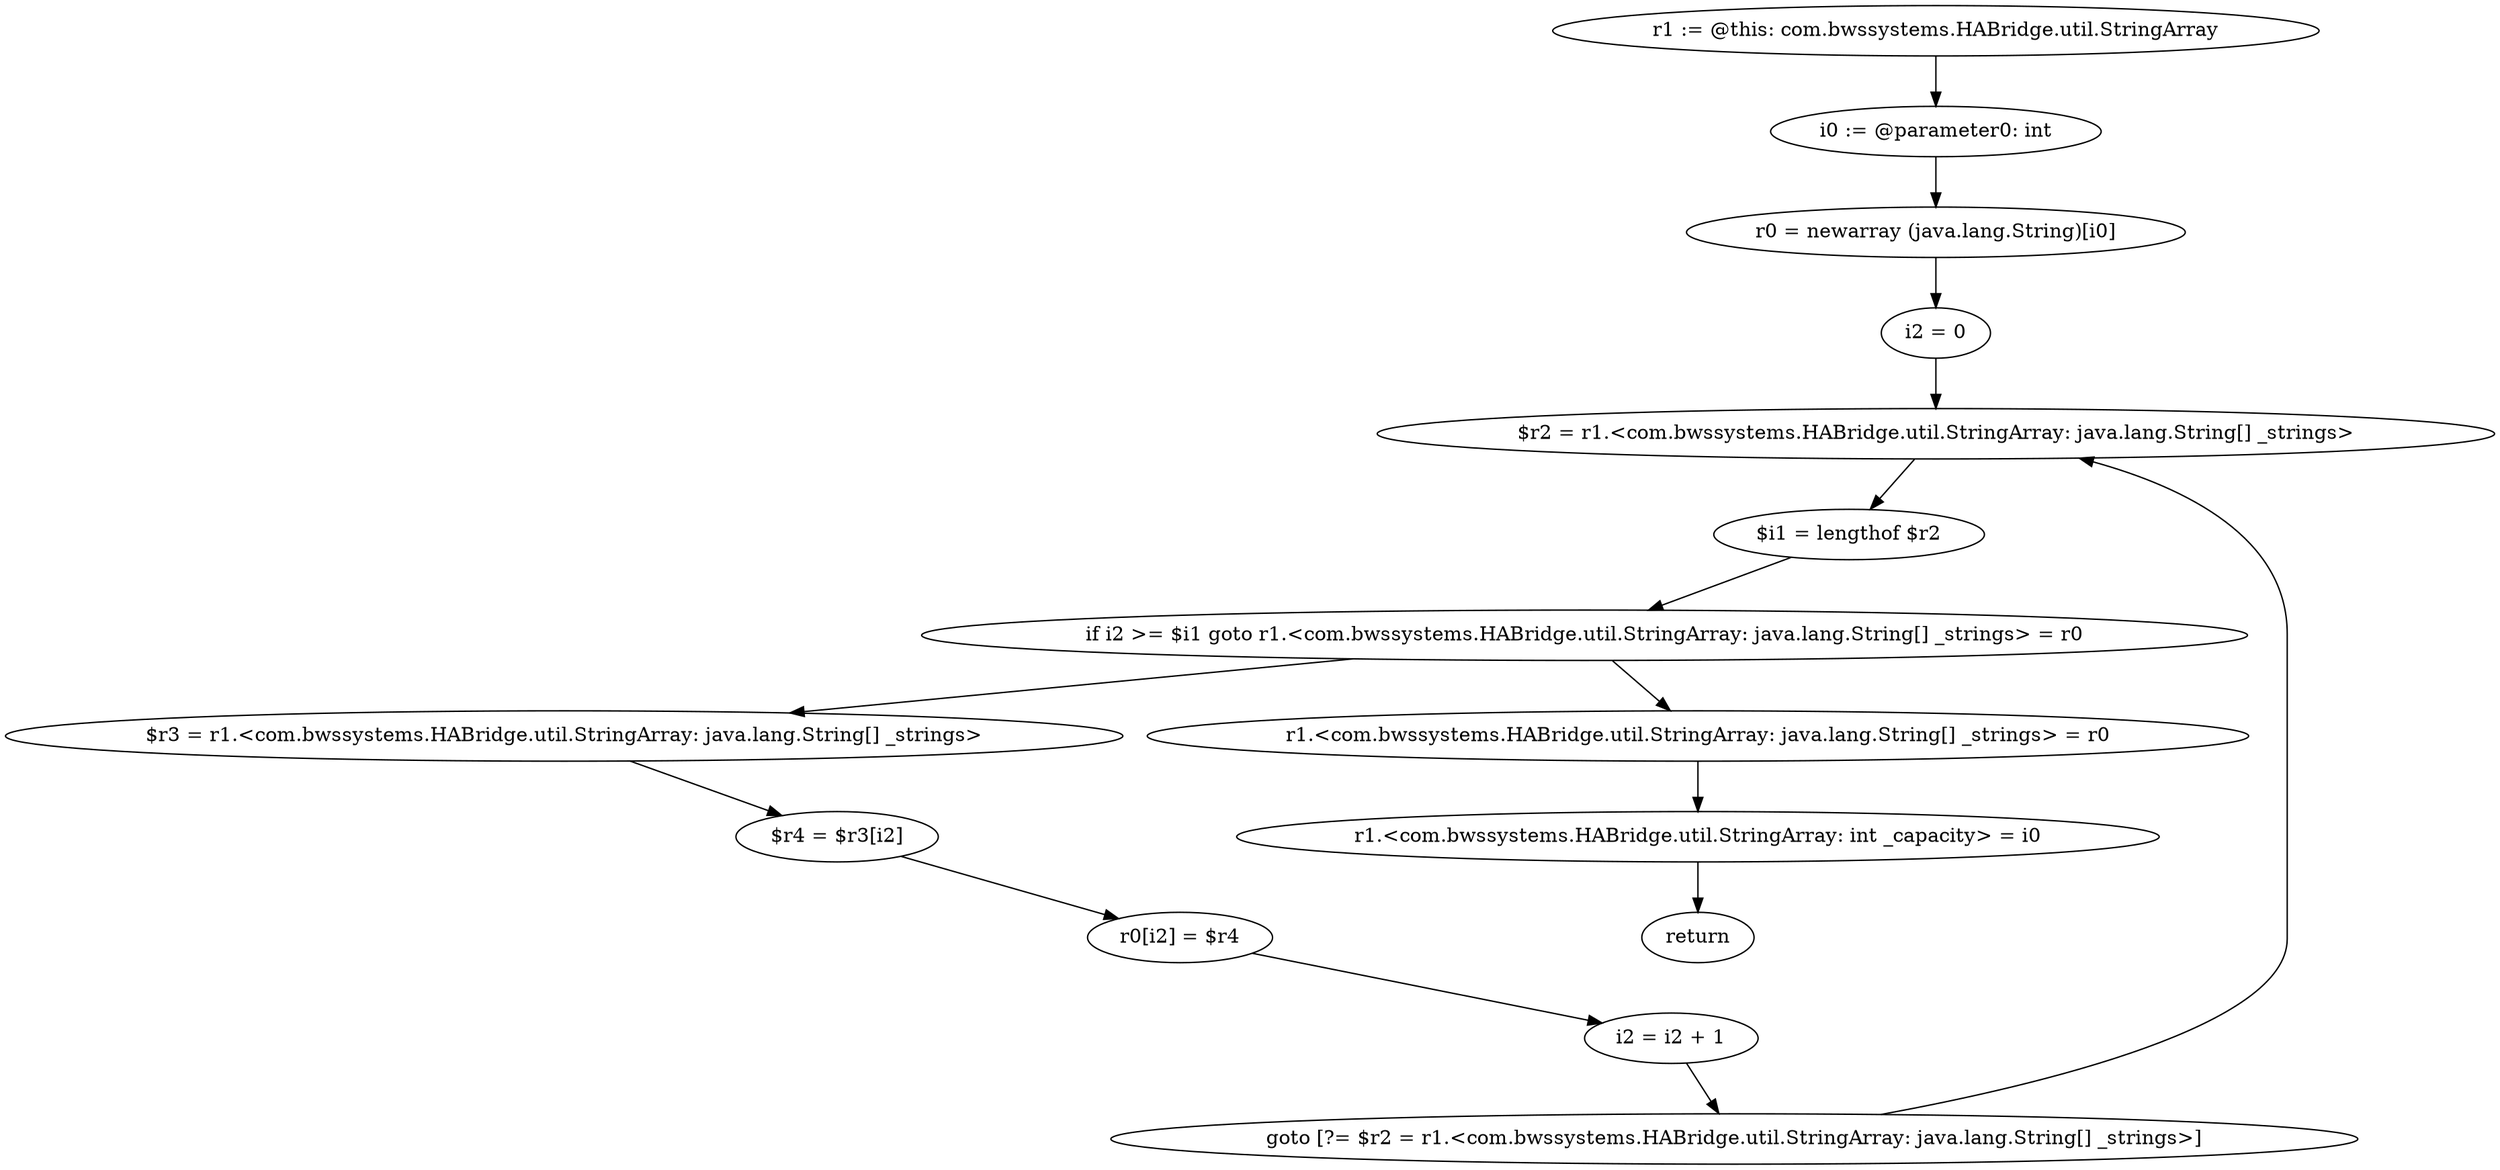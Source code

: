 digraph "unitGraph" {
    "r1 := @this: com.bwssystems.HABridge.util.StringArray"
    "i0 := @parameter0: int"
    "r0 = newarray (java.lang.String)[i0]"
    "i2 = 0"
    "$r2 = r1.<com.bwssystems.HABridge.util.StringArray: java.lang.String[] _strings>"
    "$i1 = lengthof $r2"
    "if i2 >= $i1 goto r1.<com.bwssystems.HABridge.util.StringArray: java.lang.String[] _strings> = r0"
    "$r3 = r1.<com.bwssystems.HABridge.util.StringArray: java.lang.String[] _strings>"
    "$r4 = $r3[i2]"
    "r0[i2] = $r4"
    "i2 = i2 + 1"
    "goto [?= $r2 = r1.<com.bwssystems.HABridge.util.StringArray: java.lang.String[] _strings>]"
    "r1.<com.bwssystems.HABridge.util.StringArray: java.lang.String[] _strings> = r0"
    "r1.<com.bwssystems.HABridge.util.StringArray: int _capacity> = i0"
    "return"
    "r1 := @this: com.bwssystems.HABridge.util.StringArray"->"i0 := @parameter0: int";
    "i0 := @parameter0: int"->"r0 = newarray (java.lang.String)[i0]";
    "r0 = newarray (java.lang.String)[i0]"->"i2 = 0";
    "i2 = 0"->"$r2 = r1.<com.bwssystems.HABridge.util.StringArray: java.lang.String[] _strings>";
    "$r2 = r1.<com.bwssystems.HABridge.util.StringArray: java.lang.String[] _strings>"->"$i1 = lengthof $r2";
    "$i1 = lengthof $r2"->"if i2 >= $i1 goto r1.<com.bwssystems.HABridge.util.StringArray: java.lang.String[] _strings> = r0";
    "if i2 >= $i1 goto r1.<com.bwssystems.HABridge.util.StringArray: java.lang.String[] _strings> = r0"->"$r3 = r1.<com.bwssystems.HABridge.util.StringArray: java.lang.String[] _strings>";
    "if i2 >= $i1 goto r1.<com.bwssystems.HABridge.util.StringArray: java.lang.String[] _strings> = r0"->"r1.<com.bwssystems.HABridge.util.StringArray: java.lang.String[] _strings> = r0";
    "$r3 = r1.<com.bwssystems.HABridge.util.StringArray: java.lang.String[] _strings>"->"$r4 = $r3[i2]";
    "$r4 = $r3[i2]"->"r0[i2] = $r4";
    "r0[i2] = $r4"->"i2 = i2 + 1";
    "i2 = i2 + 1"->"goto [?= $r2 = r1.<com.bwssystems.HABridge.util.StringArray: java.lang.String[] _strings>]";
    "goto [?= $r2 = r1.<com.bwssystems.HABridge.util.StringArray: java.lang.String[] _strings>]"->"$r2 = r1.<com.bwssystems.HABridge.util.StringArray: java.lang.String[] _strings>";
    "r1.<com.bwssystems.HABridge.util.StringArray: java.lang.String[] _strings> = r0"->"r1.<com.bwssystems.HABridge.util.StringArray: int _capacity> = i0";
    "r1.<com.bwssystems.HABridge.util.StringArray: int _capacity> = i0"->"return";
}
